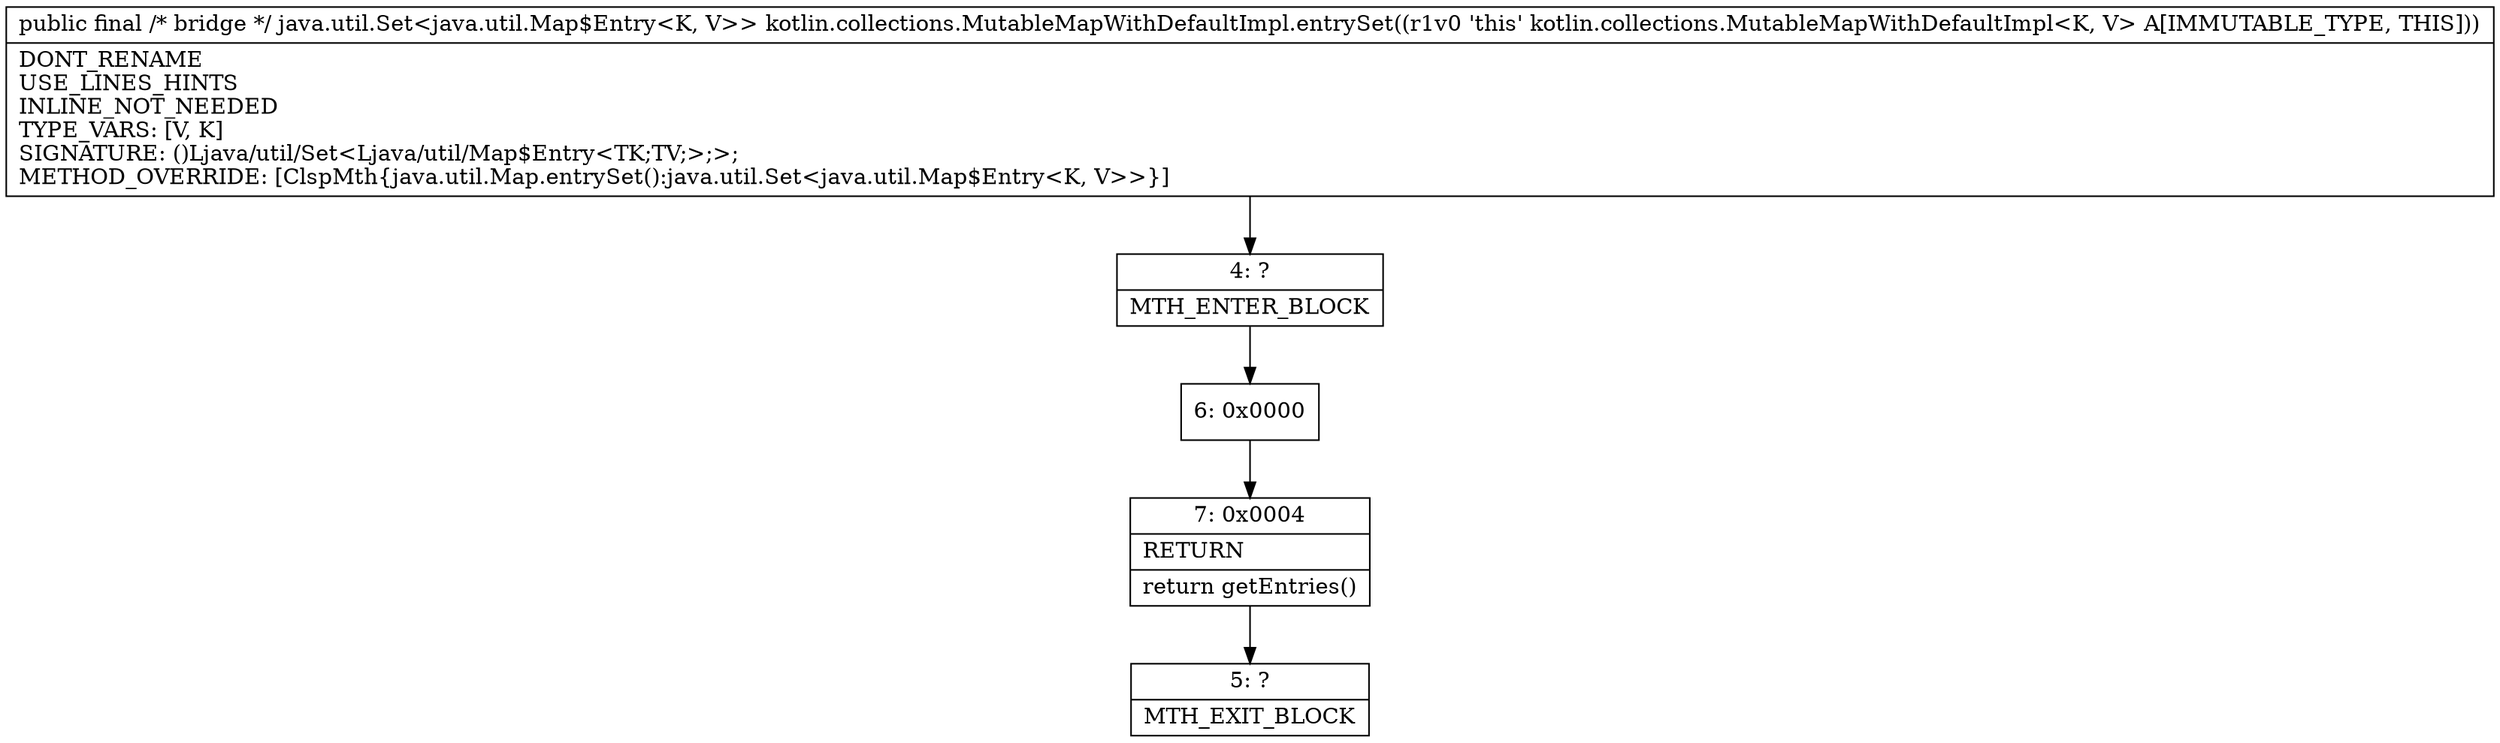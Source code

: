 digraph "CFG forkotlin.collections.MutableMapWithDefaultImpl.entrySet()Ljava\/util\/Set;" {
Node_4 [shape=record,label="{4\:\ ?|MTH_ENTER_BLOCK\l}"];
Node_6 [shape=record,label="{6\:\ 0x0000}"];
Node_7 [shape=record,label="{7\:\ 0x0004|RETURN\l|return getEntries()\l}"];
Node_5 [shape=record,label="{5\:\ ?|MTH_EXIT_BLOCK\l}"];
MethodNode[shape=record,label="{public final \/* bridge *\/ java.util.Set\<java.util.Map$Entry\<K, V\>\> kotlin.collections.MutableMapWithDefaultImpl.entrySet((r1v0 'this' kotlin.collections.MutableMapWithDefaultImpl\<K, V\> A[IMMUTABLE_TYPE, THIS]))  | DONT_RENAME\lUSE_LINES_HINTS\lINLINE_NOT_NEEDED\lTYPE_VARS: [V, K]\lSIGNATURE: ()Ljava\/util\/Set\<Ljava\/util\/Map$Entry\<TK;TV;\>;\>;\lMETHOD_OVERRIDE: [ClspMth\{java.util.Map.entrySet():java.util.Set\<java.util.Map$Entry\<K, V\>\>\}]\l}"];
MethodNode -> Node_4;Node_4 -> Node_6;
Node_6 -> Node_7;
Node_7 -> Node_5;
}

